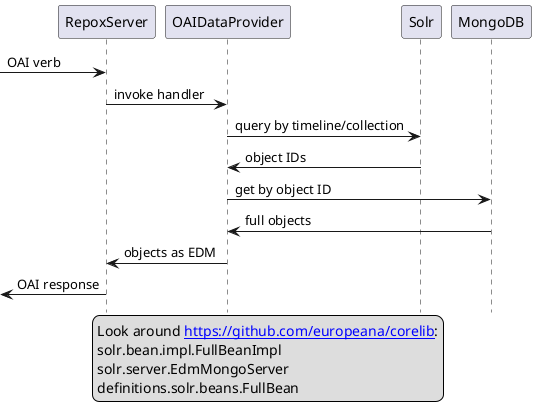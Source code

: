 {
  "sha1": "cmdg2okfyj3r4808qmzkoupve4dv902",
  "insertion": {
    "when": "2024-06-01T09:03:01.719Z",
    "user": "plantuml@gmail.com"
  }
}
@startuml
hide footbox
url of RepoxServer is [[http://www.google.com]]
[-> RepoxServer : OAI verb
RepoxServer -> OAIDataProvider : invoke handler
OAIDataProvider -> Solr : query by timeline/collection 
OAIDataProvider <- Solr : object IDs
OAIDataProvider -> MongoDB : get by object ID
OAIDataProvider <- MongoDB : full objects
RepoxServer <- OAIDataProvider : objects as EDM
[<- RepoxServer: OAI response

legend
  Look around <u>[[https://github.com/europeana/corelib]]</u>:
  solr.bean.impl.FullBeanImpl
  solr.server.EdmMongoServer
  definitions.solr.beans.FullBean
endlegend
@enduml
